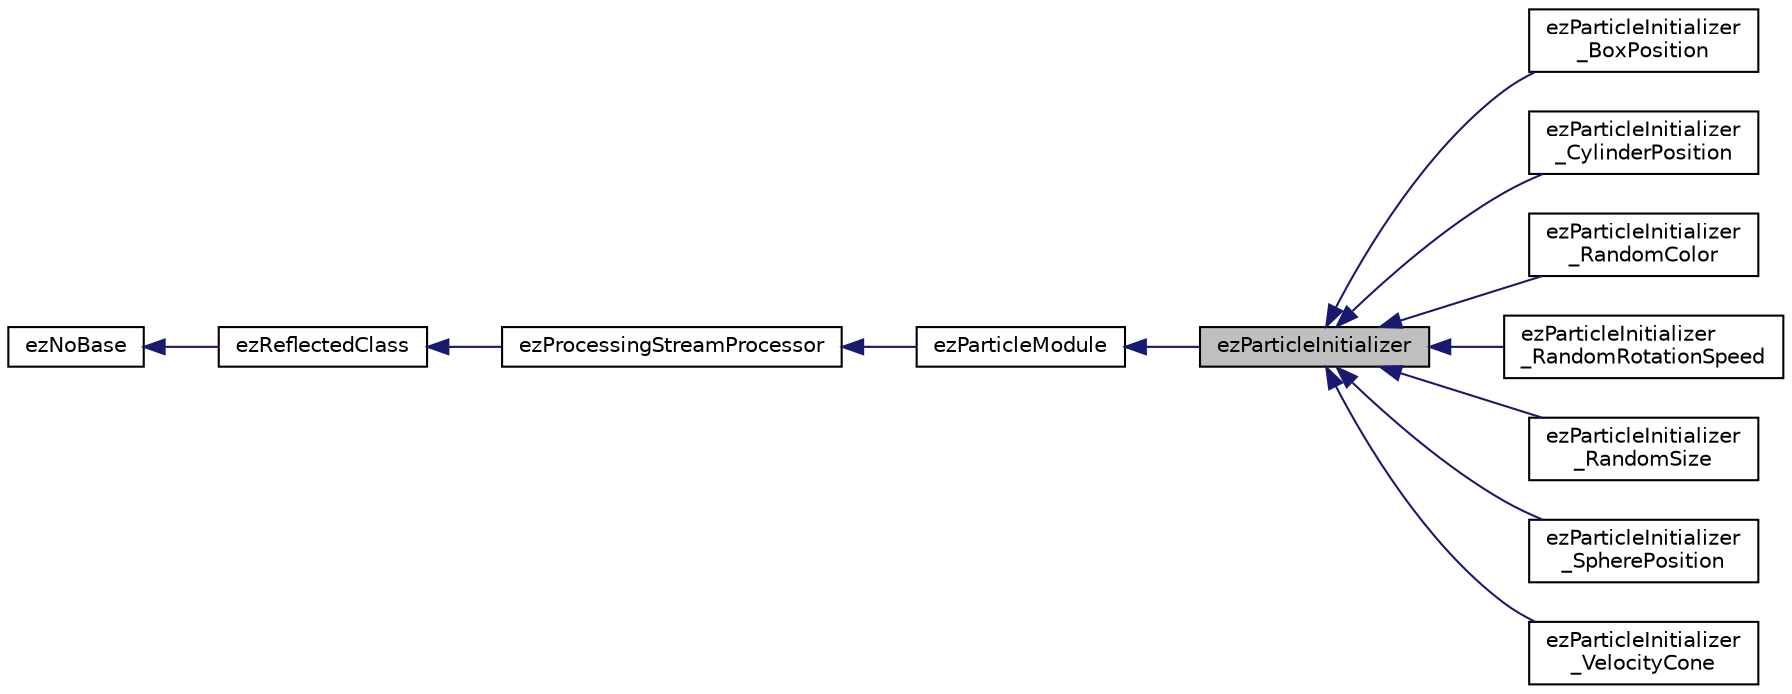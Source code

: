 digraph "ezParticleInitializer"
{
 // LATEX_PDF_SIZE
  edge [fontname="Helvetica",fontsize="10",labelfontname="Helvetica",labelfontsize="10"];
  node [fontname="Helvetica",fontsize="10",shape=record];
  rankdir="LR";
  Node1 [label="ezParticleInitializer",height=0.2,width=0.4,color="black", fillcolor="grey75", style="filled", fontcolor="black",tooltip="Base class for stream spawners that are used by ezParticleEmitter's."];
  Node2 -> Node1 [dir="back",color="midnightblue",fontsize="10",style="solid",fontname="Helvetica"];
  Node2 [label="ezParticleModule",height=0.2,width=0.4,color="black", fillcolor="white", style="filled",URL="$d1/dd7/classez_particle_module.htm",tooltip=" "];
  Node3 -> Node2 [dir="back",color="midnightblue",fontsize="10",style="solid",fontname="Helvetica"];
  Node3 [label="ezProcessingStreamProcessor",height=0.2,width=0.4,color="black", fillcolor="white", style="filled",URL="$dc/d29/classez_processing_stream_processor.htm",tooltip="Base class for all stream processor implementations."];
  Node4 -> Node3 [dir="back",color="midnightblue",fontsize="10",style="solid",fontname="Helvetica"];
  Node4 [label="ezReflectedClass",height=0.2,width=0.4,color="black", fillcolor="white", style="filled",URL="$db/d45/classez_reflected_class.htm",tooltip="All classes that should be dynamically reflectable, need to be derived from this base class."];
  Node5 -> Node4 [dir="back",color="midnightblue",fontsize="10",style="solid",fontname="Helvetica"];
  Node5 [label="ezNoBase",height=0.2,width=0.4,color="black", fillcolor="white", style="filled",URL="$d4/d02/classez_no_base.htm",tooltip="Dummy type to pass to templates and macros that expect a base type for a class that has no base."];
  Node1 -> Node6 [dir="back",color="midnightblue",fontsize="10",style="solid",fontname="Helvetica"];
  Node6 [label="ezParticleInitializer\l_BoxPosition",height=0.2,width=0.4,color="black", fillcolor="white", style="filled",URL="$d5/dd3/classez_particle_initializer___box_position.htm",tooltip=" "];
  Node1 -> Node7 [dir="back",color="midnightblue",fontsize="10",style="solid",fontname="Helvetica"];
  Node7 [label="ezParticleInitializer\l_CylinderPosition",height=0.2,width=0.4,color="black", fillcolor="white", style="filled",URL="$df/d9e/classez_particle_initializer___cylinder_position.htm",tooltip=" "];
  Node1 -> Node8 [dir="back",color="midnightblue",fontsize="10",style="solid",fontname="Helvetica"];
  Node8 [label="ezParticleInitializer\l_RandomColor",height=0.2,width=0.4,color="black", fillcolor="white", style="filled",URL="$d1/dc1/classez_particle_initializer___random_color.htm",tooltip=" "];
  Node1 -> Node9 [dir="back",color="midnightblue",fontsize="10",style="solid",fontname="Helvetica"];
  Node9 [label="ezParticleInitializer\l_RandomRotationSpeed",height=0.2,width=0.4,color="black", fillcolor="white", style="filled",URL="$df/d87/classez_particle_initializer___random_rotation_speed.htm",tooltip=" "];
  Node1 -> Node10 [dir="back",color="midnightblue",fontsize="10",style="solid",fontname="Helvetica"];
  Node10 [label="ezParticleInitializer\l_RandomSize",height=0.2,width=0.4,color="black", fillcolor="white", style="filled",URL="$da/d97/classez_particle_initializer___random_size.htm",tooltip=" "];
  Node1 -> Node11 [dir="back",color="midnightblue",fontsize="10",style="solid",fontname="Helvetica"];
  Node11 [label="ezParticleInitializer\l_SpherePosition",height=0.2,width=0.4,color="black", fillcolor="white", style="filled",URL="$d3/d27/classez_particle_initializer___sphere_position.htm",tooltip=" "];
  Node1 -> Node12 [dir="back",color="midnightblue",fontsize="10",style="solid",fontname="Helvetica"];
  Node12 [label="ezParticleInitializer\l_VelocityCone",height=0.2,width=0.4,color="black", fillcolor="white", style="filled",URL="$dc/df8/classez_particle_initializer___velocity_cone.htm",tooltip=" "];
}
